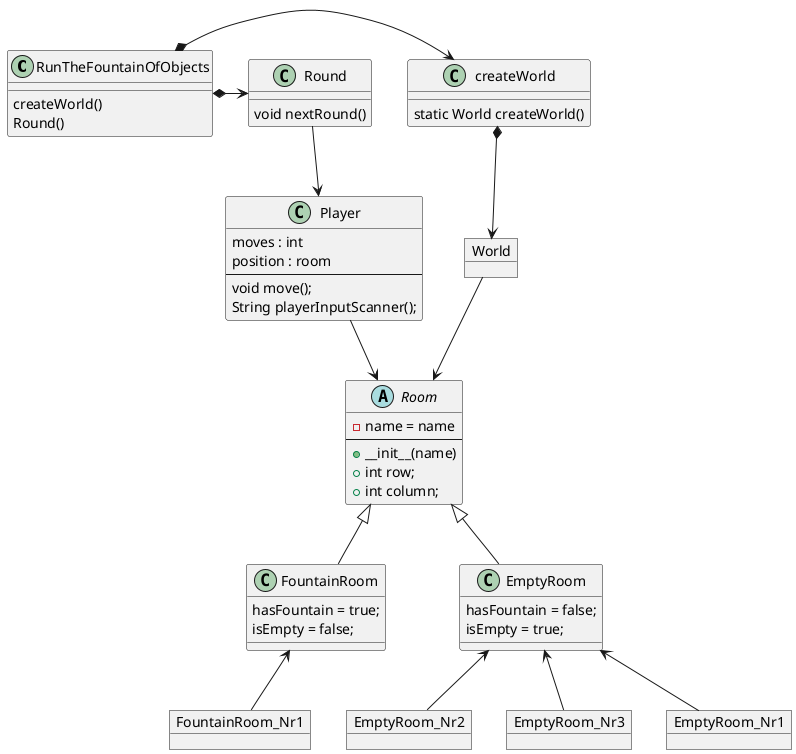 @startuml
'https://plantuml.com/object-diagram

class RunTheFountainOfObjects {
createWorld()
Round()
}

static class createWorld {
static World createWorld()
}

class Player {
moves : int
position : room
--
void move();
String playerInputScanner();
}

abstract Room {
- name = name
--
+ __init__(name)
+ int row;
+ int column;
}

class FountainRoom extends Room {
hasFountain = true;
isEmpty = false;
}

class EmptyRoom extends Room {
hasFountain = false;
isEmpty = true;
}

static class Round {
void nextRound()
}

object EmptyRoom_Nr1
object EmptyRoom_Nr2
object EmptyRoom_Nr3
object FountainRoom_Nr1
object World


RunTheFountainOfObjects *-> createWorld
RunTheFountainOfObjects *-> Round
Round --> Player
createWorld *-> World
World --> Room
EmptyRoom <-- EmptyRoom_Nr1
EmptyRoom <-- EmptyRoom_Nr2
EmptyRoom <-- EmptyRoom_Nr3
FountainRoom <-- FountainRoom_Nr1
Player --> Room




'object CapitalCity {
' UK *-> London
' USA *--> Washington
' Germany *---> Berlin
'}

'NewYork --> CapitalCity::USA

@enduml
